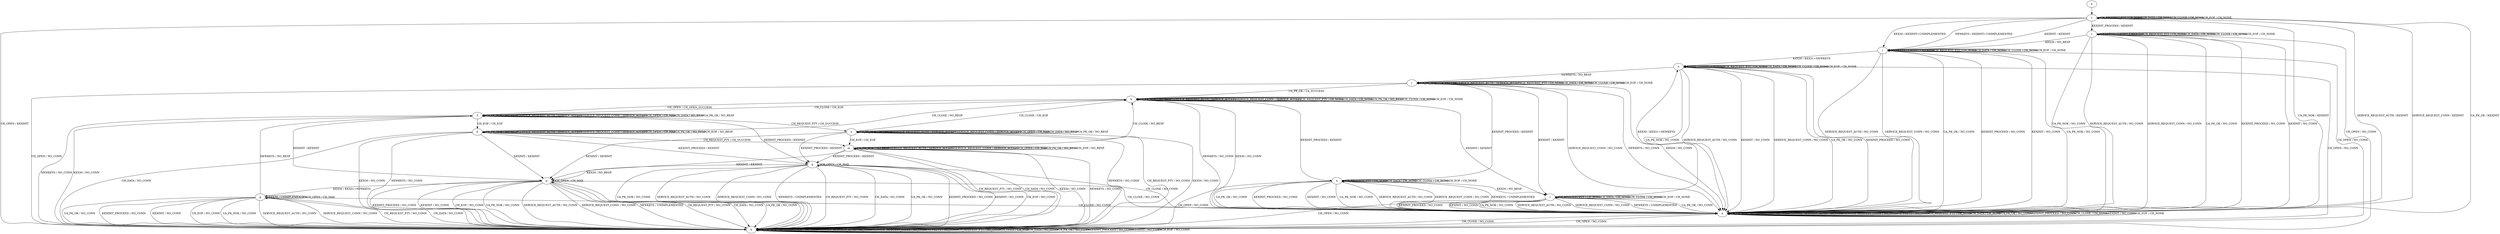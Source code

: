 digraph "" {
	graph ["Incoming time"=0.06725335121154785,
		"Outgoing time"=0.14914345741271973,
		Output="{'States': 18, 'Transitions': 222, 'Filename': '../results/ssh/DropBear-DropBear-yices-3.dot'}",
		Reference="{'States': 18, 'Transitions': 222, 'Filename': '../subjects/ssh/DropBear.dot'}",
		Solver=yices,
		Updated="{'States': 18, 'Transitions': 222, 'Filename': '../subjects/ssh/DropBear.dot'}",
		"f-measure"=1.0,
		precision=1.0,
		recall=1.0
	];
	a -> a	[key=0,
		label="UA_PK_NOK / NO_CONN"];
	a -> a	[key=1,
		label="KEX30 / NO_CONN"];
	a -> a	[key=2,
		label="SERVICE_REQUEST_AUTH / NO_CONN"];
	a -> a	[key=3,
		label="SERVICE_REQUEST_CONN / NO_CONN"];
	a -> a	[key=4,
		label="NEWKEYS / NO_CONN"];
	a -> a	[key=5,
		label="CH_REQUEST_PTY / CH_NONE"];
	a -> a	[key=6,
		label="CH_DATA / CH_NONE"];
	a -> a	[key=7,
		label="UA_PK_OK / NO_CONN"];
	a -> a	[key=8,
		label="KEXINIT_PROCEED / NO_CONN"];
	a -> a	[key=9,
		label="CH_CLOSE / CH_NONE"];
	a -> a	[key=10,
		label="KEXINIT / NO_CONN"];
	a -> a	[key=11,
		label="CH_EOF / CH_NONE"];
	a -> b	[key=0,
		label="CH_OPEN / NO_CONN"];
	b -> a	[key=0,
		label="CH_CLOSE / NO_CONN"];
	b -> b	[key=0,
		label="UA_PK_NOK / NO_CONN"];
	b -> b	[key=1,
		label="KEX30 / NO_CONN"];
	b -> b	[key=2,
		label="SERVICE_REQUEST_AUTH / NO_CONN"];
	b -> b	[key=3,
		label="SERVICE_REQUEST_CONN / NO_CONN"];
	b -> b	[key=4,
		label="NEWKEYS / NO_CONN"];
	b -> b	[key=5,
		label="CH_REQUEST_PTY / NO_CONN"];
	b -> b	[key=6,
		label="CH_OPEN / CH_MAX"];
	b -> b	[key=7,
		label="CH_DATA / NO_CONN"];
	b -> b	[key=8,
		label="UA_PK_OK / NO_CONN"];
	b -> b	[key=9,
		label="KEXINIT_PROCEED / NO_CONN"];
	b -> b	[key=10,
		label="KEXINIT / NO_CONN"];
	b -> b	[key=11,
		label="CH_EOF / NO_CONN"];
	c -> a	[key=0,
		label="UA_PK_NOK / KEXINIT"];
	c -> a	[key=1,
		label="SERVICE_REQUEST_AUTH / KEXINIT"];
	c -> a	[key=2,
		label="SERVICE_REQUEST_CONN / KEXINIT"];
	c -> a	[key=3,
		label="UA_PK_OK / KEXINIT"];
	c -> b	[key=0,
		label="CH_OPEN / KEXINIT"];
	c -> c	[key=0,
		label="CH_REQUEST_PTY / CH_NONE"];
	c -> c	[key=1,
		label="CH_DATA / CH_NONE"];
	c -> c	[key=2,
		label="CH_CLOSE / CH_NONE"];
	c -> c	[key=3,
		label="CH_EOF / CH_NONE"];
	c -> i	[key=0,
		label="KEX30 / KEXINIT+UNIMPLEMENTED"];
	c -> i	[key=1,
		label="NEWKEYS / KEXINIT+UNIMPLEMENTED"];
	c -> i	[key=2,
		label="KEXINIT / KEXINIT"];
	c -> r	[key=0,
		label="KEXINIT_PROCEED / KEXINIT"];
	d -> b	[key=0,
		label="KEX30 / NO_CONN"];
	d -> b	[key=1,
		label="NEWKEYS / NO_CONN"];
	d -> b	[key=2,
		label="CH_DATA / NO_CONN"];
	d -> d	[key=0,
		label="UA_PK_NOK / NO_RESP"];
	d -> d	[key=1,
		label="SERVICE_REQUEST_AUTH / SERVICE_ACCEPT"];
	d -> d	[key=2,
		label="SERVICE_REQUEST_CONN / SERVICE_ACCEPT"];
	d -> d	[key=3,
		label="CH_OPEN / CH_MAX"];
	d -> d	[key=4,
		label="UA_PK_OK / NO_RESP"];
	d -> d	[key=5,
		label="CH_EOF / NO_RESP"];
	d -> k	[key=0,
		label="CH_CLOSE / NO_RESP"];
	d -> m	[key=0,
		label="CH_REQUEST_PTY / CH_SUCCESS"];
	d -> p	[key=0,
		label="KEXINIT / KEXINIT"];
	d -> q	[key=0,
		label="KEXINIT_PROCEED / KEXINIT"];
	e -> b	[key=0,
		label="KEX30 / NO_CONN"];
	e -> b	[key=1,
		label="NEWKEYS / NO_CONN"];
	e -> b	[key=2,
		label="CH_REQUEST_PTY / NO_CONN"];
	e -> e	[key=0,
		label="UA_PK_NOK / NO_RESP"];
	e -> e	[key=1,
		label="SERVICE_REQUEST_AUTH / SERVICE_ACCEPT"];
	e -> e	[key=2,
		label="SERVICE_REQUEST_CONN / SERVICE_ACCEPT"];
	e -> e	[key=3,
		label="CH_OPEN / CH_MAX"];
	e -> e	[key=4,
		label="CH_DATA / NO_RESP"];
	e -> e	[key=5,
		label="UA_PK_OK / NO_RESP"];
	e -> k	[key=0,
		label="CH_CLOSE / CH_EOF"];
	e -> m	[key=0,
		label="CH_EOF / CH_EOF"];
	e -> p	[key=0,
		label="KEXINIT / KEXINIT"];
	e -> q	[key=0,
		label="KEXINIT_PROCEED / KEXINIT"];
	f -> b	[key=0,
		label="KEX30 / NO_CONN"];
	f -> b	[key=1,
		label="NEWKEYS / NO_CONN"];
	f -> d	[key=0,
		label="CH_EOF / CH_EOF"];
	f -> e	[key=0,
		label="CH_REQUEST_PTY / CH_SUCCESS"];
	f -> f	[key=0,
		label="UA_PK_NOK / NO_RESP"];
	f -> f	[key=1,
		label="SERVICE_REQUEST_AUTH / SERVICE_ACCEPT"];
	f -> f	[key=2,
		label="SERVICE_REQUEST_CONN / SERVICE_ACCEPT"];
	f -> f	[key=3,
		label="CH_OPEN / CH_MAX"];
	f -> f	[key=4,
		label="CH_DATA / NO_RESP"];
	f -> f	[key=5,
		label="UA_PK_OK / NO_RESP"];
	f -> k	[key=0,
		label="CH_CLOSE / CH_EOF"];
	f -> p	[key=0,
		label="KEXINIT / KEXINIT"];
	f -> q	[key=0,
		label="KEXINIT_PROCEED / KEXINIT"];
	g -> a	[key=0,
		label="CH_CLOSE / NO_CONN"];
	g -> b	[key=0,
		label="UA_PK_NOK / NO_CONN"];
	g -> b	[key=1,
		label="SERVICE_REQUEST_AUTH / NO_CONN"];
	g -> b	[key=2,
		label="SERVICE_REQUEST_CONN / NO_CONN"];
	g -> b	[key=3,
		label="CH_REQUEST_PTY / NO_CONN"];
	g -> b	[key=4,
		label="CH_DATA / NO_CONN"];
	g -> b	[key=5,
		label="UA_PK_OK / NO_CONN"];
	g -> b	[key=6,
		label="KEXINIT_PROCEED / NO_CONN"];
	g -> b	[key=7,
		label="KEXINIT / NO_CONN"];
	g -> b	[key=8,
		label="CH_EOF / NO_CONN"];
	g -> f	[key=0,
		label="NEWKEYS / NO_RESP"];
	g -> g	[key=0,
		label="KEX30 / UNIMPLEMENTED"];
	g -> g	[key=1,
		label="CH_OPEN / CH_MAX"];
	h -> c	[key=0];
	i -> a	[key=0,
		label="UA_PK_NOK / NO_CONN"];
	i -> a	[key=1,
		label="SERVICE_REQUEST_AUTH / NO_CONN"];
	i -> a	[key=2,
		label="SERVICE_REQUEST_CONN / NO_CONN"];
	i -> a	[key=3,
		label="UA_PK_OK / NO_CONN"];
	i -> a	[key=4,
		label="KEXINIT_PROCEED / NO_CONN"];
	i -> a	[key=5,
		label="KEXINIT / NO_CONN"];
	i -> b	[key=0,
		label="CH_OPEN / NO_CONN"];
	i -> i	[key=0,
		label="NEWKEYS / UNIMPLEMENTED"];
	i -> i	[key=1,
		label="CH_REQUEST_PTY / CH_NONE"];
	i -> i	[key=2,
		label="CH_DATA / CH_NONE"];
	i -> i	[key=3,
		label="CH_CLOSE / CH_NONE"];
	i -> i	[key=4,
		label="CH_EOF / CH_NONE"];
	i -> o	[key=0,
		label="KEX30 / KEX31+NEWKEYS"];
	j -> a	[key=0,
		label="KEX30 / NO_CONN"];
	j -> a	[key=1,
		label="SERVICE_REQUEST_CONN / NO_CONN"];
	j -> a	[key=2,
		label="NEWKEYS / NO_CONN"];
	j -> b	[key=0,
		label="CH_OPEN / NO_CONN"];
	j -> j	[key=0,
		label="UA_PK_NOK / UA_FAILURE"];
	j -> j	[key=1,
		label="SERVICE_REQUEST_AUTH / SERVICE_ACCEPT"];
	j -> j	[key=2,
		label="CH_REQUEST_PTY / CH_NONE"];
	j -> j	[key=3,
		label="CH_DATA / CH_NONE"];
	j -> j	[key=4,
		label="CH_CLOSE / CH_NONE"];
	j -> j	[key=5,
		label="CH_EOF / CH_NONE"];
	j -> k	[key=0,
		label="UA_PK_OK / UA_SUCCESS"];
	j -> l	[key=0,
		label="KEXINIT / KEXINIT"];
	j -> n	[key=0,
		label="KEXINIT_PROCEED / KEXINIT"];
	k -> a	[key=0,
		label="KEX30 / NO_CONN"];
	k -> a	[key=1,
		label="NEWKEYS / NO_CONN"];
	k -> f	[key=0,
		label="CH_OPEN / CH_OPEN_SUCCESS"];
	k -> k	[key=0,
		label="UA_PK_NOK / NO_RESP"];
	k -> k	[key=1,
		label="SERVICE_REQUEST_AUTH / SERVICE_ACCEPT"];
	k -> k	[key=2,
		label="SERVICE_REQUEST_CONN / SERVICE_ACCEPT"];
	k -> k	[key=3,
		label="CH_REQUEST_PTY / CH_NONE"];
	k -> k	[key=4,
		label="CH_DATA / CH_NONE"];
	k -> k	[key=5,
		label="UA_PK_OK / NO_RESP"];
	k -> k	[key=6,
		label="CH_CLOSE / CH_NONE"];
	k -> k	[key=7,
		label="CH_EOF / CH_NONE"];
	k -> l	[key=0,
		label="KEXINIT / KEXINIT"];
	k -> n	[key=0,
		label="KEXINIT_PROCEED / KEXINIT"];
	l -> a	[key=0,
		label="UA_PK_NOK / NO_CONN"];
	l -> a	[key=1,
		label="SERVICE_REQUEST_AUTH / NO_CONN"];
	l -> a	[key=2,
		label="SERVICE_REQUEST_CONN / NO_CONN"];
	l -> a	[key=3,
		label="NEWKEYS / UNIMPLEMENTED"];
	l -> a	[key=4,
		label="UA_PK_OK / NO_CONN"];
	l -> a	[key=5,
		label="KEXINIT_PROCEED / NO_CONN"];
	l -> a	[key=6,
		label="KEXINIT / NO_CONN"];
	l -> b	[key=0,
		label="CH_OPEN / NO_CONN"];
	l -> l	[key=0,
		label="CH_REQUEST_PTY / CH_NONE"];
	l -> l	[key=1,
		label="CH_DATA / CH_NONE"];
	l -> l	[key=2,
		label="CH_CLOSE / CH_NONE"];
	l -> l	[key=3,
		label="CH_EOF / CH_NONE"];
	l -> o	[key=0,
		label="KEX30 / KEX31+NEWKEYS"];
	m -> b	[key=0,
		label="KEX30 / NO_CONN"];
	m -> b	[key=1,
		label="NEWKEYS / NO_CONN"];
	m -> b	[key=2,
		label="CH_REQUEST_PTY / NO_CONN"];
	m -> b	[key=3,
		label="CH_DATA / NO_CONN"];
	m -> k	[key=0,
		label="CH_CLOSE / NO_RESP"];
	m -> m	[key=0,
		label="UA_PK_NOK / NO_RESP"];
	m -> m	[key=1,
		label="SERVICE_REQUEST_AUTH / SERVICE_ACCEPT"];
	m -> m	[key=2,
		label="SERVICE_REQUEST_CONN / SERVICE_ACCEPT"];
	m -> m	[key=3,
		label="CH_OPEN / CH_MAX"];
	m -> m	[key=4,
		label="UA_PK_OK / NO_RESP"];
	m -> m	[key=5,
		label="CH_EOF / NO_RESP"];
	m -> p	[key=0,
		label="KEXINIT / KEXINIT"];
	m -> q	[key=0,
		label="KEXINIT_PROCEED / KEXINIT"];
	n -> a	[key=0,
		label="UA_PK_NOK / NO_CONN"];
	n -> a	[key=1,
		label="SERVICE_REQUEST_AUTH / NO_CONN"];
	n -> a	[key=2,
		label="SERVICE_REQUEST_CONN / NO_CONN"];
	n -> a	[key=3,
		label="NEWKEYS / UNIMPLEMENTED"];
	n -> a	[key=4,
		label="UA_PK_OK / NO_CONN"];
	n -> a	[key=5,
		label="KEXINIT_PROCEED / NO_CONN"];
	n -> a	[key=6,
		label="KEXINIT / NO_CONN"];
	n -> b	[key=0,
		label="CH_OPEN / NO_CONN"];
	n -> l	[key=0,
		label="KEX30 / NO_RESP"];
	n -> n	[key=0,
		label="CH_REQUEST_PTY / CH_NONE"];
	n -> n	[key=1,
		label="CH_DATA / CH_NONE"];
	n -> n	[key=2,
		label="CH_CLOSE / CH_NONE"];
	n -> n	[key=3,
		label="CH_EOF / CH_NONE"];
	o -> a	[key=0,
		label="UA_PK_NOK / NO_CONN"];
	o -> a	[key=1,
		label="SERVICE_REQUEST_AUTH / NO_CONN"];
	o -> a	[key=2,
		label="SERVICE_REQUEST_CONN / NO_CONN"];
	o -> a	[key=3,
		label="UA_PK_OK / NO_CONN"];
	o -> a	[key=4,
		label="KEXINIT_PROCEED / NO_CONN"];
	o -> a	[key=5,
		label="KEXINIT / NO_CONN"];
	o -> b	[key=0,
		label="CH_OPEN / NO_CONN"];
	o -> j	[key=0,
		label="NEWKEYS / NO_RESP"];
	o -> o	[key=0,
		label="KEX30 / UNIMPLEMENTED"];
	o -> o	[key=1,
		label="CH_REQUEST_PTY / CH_NONE"];
	o -> o	[key=2,
		label="CH_DATA / CH_NONE"];
	o -> o	[key=3,
		label="CH_CLOSE / CH_NONE"];
	o -> o	[key=4,
		label="CH_EOF / CH_NONE"];
	p -> a	[key=0,
		label="CH_CLOSE / NO_CONN"];
	p -> b	[key=0,
		label="UA_PK_NOK / NO_CONN"];
	p -> b	[key=1,
		label="SERVICE_REQUEST_AUTH / NO_CONN"];
	p -> b	[key=2,
		label="SERVICE_REQUEST_CONN / NO_CONN"];
	p -> b	[key=3,
		label="NEWKEYS / UNIMPLEMENTED"];
	p -> b	[key=4,
		label="CH_REQUEST_PTY / NO_CONN"];
	p -> b	[key=5,
		label="CH_DATA / NO_CONN"];
	p -> b	[key=6,
		label="UA_PK_OK / NO_CONN"];
	p -> b	[key=7,
		label="KEXINIT_PROCEED / NO_CONN"];
	p -> b	[key=8,
		label="KEXINIT / NO_CONN"];
	p -> b	[key=9,
		label="CH_EOF / NO_CONN"];
	p -> g	[key=0,
		label="KEX30 / KEX31+NEWKEYS"];
	p -> p	[key=0,
		label="CH_OPEN / CH_MAX"];
	q -> a	[key=0,
		label="CH_CLOSE / NO_CONN"];
	q -> b	[key=0,
		label="UA_PK_NOK / NO_CONN"];
	q -> b	[key=1,
		label="SERVICE_REQUEST_AUTH / NO_CONN"];
	q -> b	[key=2,
		label="SERVICE_REQUEST_CONN / NO_CONN"];
	q -> b	[key=3,
		label="NEWKEYS / UNIMPLEMENTED"];
	q -> b	[key=4,
		label="CH_REQUEST_PTY / NO_CONN"];
	q -> b	[key=5,
		label="CH_DATA / NO_CONN"];
	q -> b	[key=6,
		label="UA_PK_OK / NO_CONN"];
	q -> b	[key=7,
		label="KEXINIT_PROCEED / NO_CONN"];
	q -> b	[key=8,
		label="KEXINIT / NO_CONN"];
	q -> b	[key=9,
		label="CH_EOF / NO_CONN"];
	q -> p	[key=0,
		label="KEX30 / NO_RESP"];
	q -> q	[key=0,
		label="CH_OPEN / CH_MAX"];
	r -> a	[key=0,
		label="UA_PK_NOK / NO_CONN"];
	r -> a	[key=1,
		label="SERVICE_REQUEST_AUTH / NO_CONN"];
	r -> a	[key=2,
		label="SERVICE_REQUEST_CONN / NO_CONN"];
	r -> a	[key=3,
		label="UA_PK_OK / NO_CONN"];
	r -> a	[key=4,
		label="KEXINIT_PROCEED / NO_CONN"];
	r -> a	[key=5,
		label="KEXINIT / NO_CONN"];
	r -> b	[key=0,
		label="CH_OPEN / NO_CONN"];
	r -> i	[key=0,
		label="KEX30 / NO_RESP"];
	r -> r	[key=0,
		label="NEWKEYS / UNIMPLEMENTED"];
	r -> r	[key=1,
		label="CH_REQUEST_PTY / CH_NONE"];
	r -> r	[key=2,
		label="CH_DATA / CH_NONE"];
	r -> r	[key=3,
		label="CH_CLOSE / CH_NONE"];
	r -> r	[key=4,
		label="CH_EOF / CH_NONE"];
}
